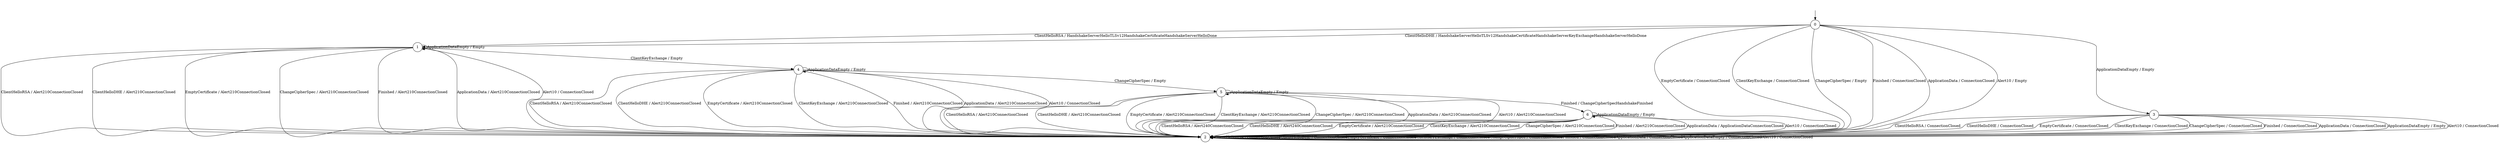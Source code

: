 digraph g {
__start0 [label="" shape="none"];

	s0 [shape="circle" label="0"];
	s1 [shape="circle" label="1"];
	s2 [shape="circle" label="2"];
	s3 [shape="circle" label="3"];
	s4 [shape="circle" label="4"];
	s5 [shape="circle" label="5"];
	s6 [shape="circle" label="6"];
	s0 -> s1[label="ClientHelloRSA / HandshakeServerHelloTLSv12HandshakeCertificateHandshakeServerHelloDone"]
	s0 -> s1[label="ClientHelloDHE / HandshakeServerHelloTLSv12HandshakeCertificateHandshakeServerKeyExchangeHandshakeServerHelloDone"]
	s0 -> s2[label="EmptyCertificate / ConnectionClosed"]
	s0 -> s2[label="ClientKeyExchange / ConnectionClosed"]
	s0 -> s2[label="ChangeCipherSpec / Empty"]
	s0 -> s2[label="Finished / ConnectionClosed"]
	s0 -> s2[label="ApplicationData / ConnectionClosed"]
	s0 -> s3[label="ApplicationDataEmpty / Empty"]
	s0 -> s2[label="Alert10 / Empty"]
	s1 -> s2[label="ClientHelloRSA / Alert210ConnectionClosed"]
	s1 -> s2[label="ClientHelloDHE / Alert210ConnectionClosed"]
	s1 -> s2[label="EmptyCertificate / Alert210ConnectionClosed"]
	s1 -> s4[label="ClientKeyExchange / Empty"]
	s1 -> s2[label="ChangeCipherSpec / Alert210ConnectionClosed"]
	s1 -> s2[label="Finished / Alert210ConnectionClosed"]
	s1 -> s2[label="ApplicationData / Alert210ConnectionClosed"]
	s1 -> s1[label="ApplicationDataEmpty / Empty"]
	s1 -> s2[label="Alert10 / ConnectionClosed"]
	s2 -> s2[label="ClientHelloRSA / ConnectionClosed"]
	s2 -> s2[label="ClientHelloDHE / ConnectionClosed"]
	s2 -> s2[label="EmptyCertificate / ConnectionClosed"]
	s2 -> s2[label="ClientKeyExchange / ConnectionClosed"]
	s2 -> s2[label="ChangeCipherSpec / ConnectionClosed"]
	s2 -> s2[label="Finished / ConnectionClosed"]
	s2 -> s2[label="ApplicationData / ConnectionClosed"]
	s2 -> s2[label="ApplicationDataEmpty / ConnectionClosed"]
	s2 -> s2[label="Alert10 / ConnectionClosed"]
	s3 -> s2[label="ClientHelloRSA / ConnectionClosed"]
	s3 -> s2[label="ClientHelloDHE / ConnectionClosed"]
	s3 -> s2[label="EmptyCertificate / ConnectionClosed"]
	s3 -> s2[label="ClientKeyExchange / ConnectionClosed"]
	s3 -> s2[label="ChangeCipherSpec / ConnectionClosed"]
	s3 -> s2[label="Finished / ConnectionClosed"]
	s3 -> s2[label="ApplicationData / ConnectionClosed"]
	s3 -> s2[label="ApplicationDataEmpty / Empty"]
	s3 -> s2[label="Alert10 / ConnectionClosed"]
	s4 -> s2[label="ClientHelloRSA / Alert210ConnectionClosed"]
	s4 -> s2[label="ClientHelloDHE / Alert210ConnectionClosed"]
	s4 -> s2[label="EmptyCertificate / Alert210ConnectionClosed"]
	s4 -> s2[label="ClientKeyExchange / Alert210ConnectionClosed"]
	s4 -> s5[label="ChangeCipherSpec / Empty"]
	s4 -> s2[label="Finished / Alert210ConnectionClosed"]
	s4 -> s2[label="ApplicationData / Alert210ConnectionClosed"]
	s4 -> s4[label="ApplicationDataEmpty / Empty"]
	s4 -> s2[label="Alert10 / ConnectionClosed"]
	s5 -> s2[label="ClientHelloRSA / Alert210ConnectionClosed"]
	s5 -> s2[label="ClientHelloDHE / Alert210ConnectionClosed"]
	s5 -> s2[label="EmptyCertificate / Alert210ConnectionClosed"]
	s5 -> s2[label="ClientKeyExchange / Alert210ConnectionClosed"]
	s5 -> s2[label="ChangeCipherSpec / Alert210ConnectionClosed"]
	s5 -> s6[label="Finished / ChangeCipherSpecHandshakeFinished"]
	s5 -> s2[label="ApplicationData / Alert210ConnectionClosed"]
	s5 -> s5[label="ApplicationDataEmpty / Empty"]
	s5 -> s2[label="Alert10 / Alert210ConnectionClosed"]
	s6 -> s2[label="ClientHelloRSA / Alert240ConnectionClosed"]
	s6 -> s2[label="ClientHelloDHE / Alert240ConnectionClosed"]
	s6 -> s2[label="EmptyCertificate / Alert210ConnectionClosed"]
	s6 -> s2[label="ClientKeyExchange / Alert210ConnectionClosed"]
	s6 -> s2[label="ChangeCipherSpec / Alert210ConnectionClosed"]
	s6 -> s2[label="Finished / Alert210ConnectionClosed"]
	s6 -> s2[label="ApplicationData / ApplicationDataConnectionClosed"]
	s6 -> s6[label="ApplicationDataEmpty / Empty"]
	s6 -> s2[label="Alert10 / ConnectionClosed"]

__start0 -> s0;
}
